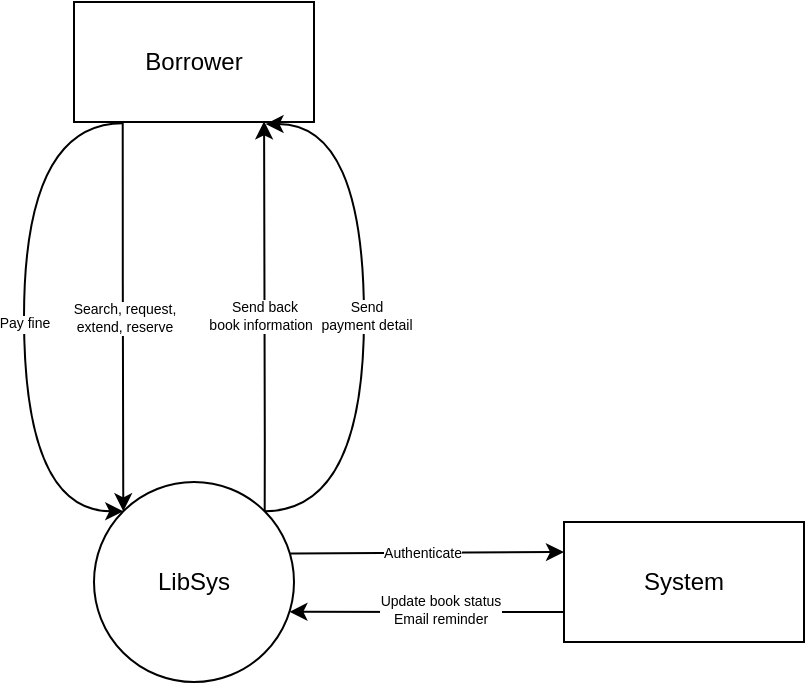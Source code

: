 <mxfile version="24.7.16">
  <diagram name="Page-1" id="CFMCbQsvI2kkK9DWasnY">
    <mxGraphModel dx="819" dy="422" grid="1" gridSize="10" guides="1" tooltips="1" connect="1" arrows="1" fold="1" page="1" pageScale="1" pageWidth="850" pageHeight="1100" math="0" shadow="0">
      <root>
        <mxCell id="0" />
        <mxCell id="1" parent="0" />
        <mxCell id="OyjHdzlQmHsCcurxc1R6-5" style="edgeStyle=orthogonalEdgeStyle;rounded=0;orthogonalLoop=1;jettySize=auto;html=1;exitX=0.203;exitY=1.006;exitDx=0;exitDy=0;entryX=0;entryY=0;entryDx=0;entryDy=0;exitPerimeter=0;" parent="1" source="OyjHdzlQmHsCcurxc1R6-2" target="OyjHdzlQmHsCcurxc1R6-1" edge="1">
          <mxGeometry relative="1" as="geometry">
            <mxPoint x="360.36" y="220" as="sourcePoint" />
            <mxPoint x="355.005" y="334.645" as="targetPoint" />
            <Array as="points">
              <mxPoint x="379" y="220" />
            </Array>
          </mxGeometry>
        </mxCell>
        <mxCell id="OyjHdzlQmHsCcurxc1R6-6" value="&lt;div style=&quot;font-size: 7px;&quot;&gt;Search, request, &lt;br&gt;extend, reserve&lt;/div&gt;" style="edgeLabel;html=1;align=center;verticalAlign=middle;resizable=0;points=[];" parent="OyjHdzlQmHsCcurxc1R6-5" vertex="1" connectable="0">
          <mxGeometry relative="1" as="geometry">
            <mxPoint as="offset" />
          </mxGeometry>
        </mxCell>
        <mxCell id="SwQY4FijEqjxK7WzBjNQ-2" style="edgeStyle=orthogonalEdgeStyle;rounded=0;orthogonalLoop=1;jettySize=auto;html=1;exitX=0.982;exitY=0.358;exitDx=0;exitDy=0;entryX=0;entryY=0.25;entryDx=0;entryDy=0;exitPerimeter=0;" parent="1" source="OyjHdzlQmHsCcurxc1R6-1" target="OyjHdzlQmHsCcurxc1R6-16" edge="1">
          <mxGeometry relative="1" as="geometry">
            <Array as="points">
              <mxPoint x="465" y="356" />
            </Array>
          </mxGeometry>
        </mxCell>
        <mxCell id="SwQY4FijEqjxK7WzBjNQ-4" value="Authenticate" style="edgeLabel;html=1;align=center;verticalAlign=middle;resizable=0;points=[];fontSize=7;" parent="SwQY4FijEqjxK7WzBjNQ-2" vertex="1" connectable="0">
          <mxGeometry x="-0.043" relative="1" as="geometry">
            <mxPoint as="offset" />
          </mxGeometry>
        </mxCell>
        <mxCell id="OyjHdzlQmHsCcurxc1R6-1" value="LibSys" style="ellipse;whiteSpace=wrap;html=1;" parent="1" vertex="1">
          <mxGeometry x="365" y="320" width="100" height="100" as="geometry" />
        </mxCell>
        <mxCell id="OyjHdzlQmHsCcurxc1R6-12" style="edgeStyle=orthogonalEdgeStyle;rounded=0;orthogonalLoop=1;jettySize=auto;html=1;exitX=0.203;exitY=1.011;exitDx=0;exitDy=0;entryX=0;entryY=0;entryDx=0;entryDy=0;curved=1;exitPerimeter=0;" parent="1" source="OyjHdzlQmHsCcurxc1R6-2" target="OyjHdzlQmHsCcurxc1R6-1" edge="1">
          <mxGeometry relative="1" as="geometry">
            <Array as="points">
              <mxPoint x="330" y="141" />
              <mxPoint x="330" y="335" />
            </Array>
          </mxGeometry>
        </mxCell>
        <mxCell id="OyjHdzlQmHsCcurxc1R6-13" value="Pay fine" style="edgeLabel;html=1;align=center;verticalAlign=middle;resizable=0;points=[];fontSize=7;" parent="OyjHdzlQmHsCcurxc1R6-12" vertex="1" connectable="0">
          <mxGeometry x="0.019" relative="1" as="geometry">
            <mxPoint as="offset" />
          </mxGeometry>
        </mxCell>
        <mxCell id="OyjHdzlQmHsCcurxc1R6-2" value="Borrower" style="rounded=0;whiteSpace=wrap;html=1;" parent="1" vertex="1">
          <mxGeometry x="355" y="80" width="120" height="60" as="geometry" />
        </mxCell>
        <mxCell id="OyjHdzlQmHsCcurxc1R6-9" style="edgeStyle=orthogonalEdgeStyle;rounded=0;orthogonalLoop=1;jettySize=auto;html=1;exitX=1;exitY=0;exitDx=0;exitDy=0;entryX=0.792;entryY=0.994;entryDx=0;entryDy=0;entryPerimeter=0;" parent="1" source="OyjHdzlQmHsCcurxc1R6-1" target="OyjHdzlQmHsCcurxc1R6-2" edge="1">
          <mxGeometry relative="1" as="geometry">
            <mxPoint x="450" y="230" as="targetPoint" />
            <Array as="points">
              <mxPoint x="450" y="300" />
              <mxPoint x="450" y="300" />
            </Array>
          </mxGeometry>
        </mxCell>
        <mxCell id="OyjHdzlQmHsCcurxc1R6-11" value="&lt;font style=&quot;font-size: 7px;&quot;&gt;Send back &lt;br style=&quot;font-size: 7px;&quot;&gt;book information&amp;nbsp;&amp;nbsp;&lt;/font&gt;" style="edgeLabel;html=1;align=center;verticalAlign=middle;resizable=0;points=[];fontSize=7;" parent="OyjHdzlQmHsCcurxc1R6-9" vertex="1" connectable="0">
          <mxGeometry y="1" relative="1" as="geometry">
            <mxPoint as="offset" />
          </mxGeometry>
        </mxCell>
        <mxCell id="OyjHdzlQmHsCcurxc1R6-14" style="edgeStyle=orthogonalEdgeStyle;rounded=0;orthogonalLoop=1;jettySize=auto;html=1;exitX=1;exitY=0;exitDx=0;exitDy=0;entryX=0.798;entryY=1.017;entryDx=0;entryDy=0;entryPerimeter=0;curved=1;" parent="1" source="OyjHdzlQmHsCcurxc1R6-1" target="OyjHdzlQmHsCcurxc1R6-2" edge="1">
          <mxGeometry relative="1" as="geometry">
            <Array as="points">
              <mxPoint x="500" y="335" />
              <mxPoint x="500" y="141" />
            </Array>
          </mxGeometry>
        </mxCell>
        <mxCell id="OyjHdzlQmHsCcurxc1R6-15" value="&lt;font style=&quot;font-size: 7px;&quot;&gt;Send &lt;br style=&quot;font-size: 7px;&quot;&gt;payment detail&lt;/font&gt;" style="edgeLabel;html=1;align=center;verticalAlign=middle;resizable=0;points=[];fontSize=7;" parent="OyjHdzlQmHsCcurxc1R6-14" vertex="1" connectable="0">
          <mxGeometry x="0.006" y="-1" relative="1" as="geometry">
            <mxPoint as="offset" />
          </mxGeometry>
        </mxCell>
        <mxCell id="OyjHdzlQmHsCcurxc1R6-16" value="System" style="rounded=0;whiteSpace=wrap;html=1;" parent="1" vertex="1">
          <mxGeometry x="600" y="340" width="120" height="60" as="geometry" />
        </mxCell>
        <mxCell id="SwQY4FijEqjxK7WzBjNQ-1" style="edgeStyle=orthogonalEdgeStyle;rounded=0;orthogonalLoop=1;jettySize=auto;html=1;exitX=0;exitY=0.75;exitDx=0;exitDy=0;entryX=0.977;entryY=0.649;entryDx=0;entryDy=0;entryPerimeter=0;" parent="1" source="OyjHdzlQmHsCcurxc1R6-16" target="OyjHdzlQmHsCcurxc1R6-1" edge="1">
          <mxGeometry relative="1" as="geometry" />
        </mxCell>
        <mxCell id="SwQY4FijEqjxK7WzBjNQ-3" value="Update book status&lt;br style=&quot;font-size: 7px;&quot;&gt;Email reminder" style="edgeLabel;html=1;align=center;verticalAlign=middle;resizable=0;points=[];fontSize=7;" parent="SwQY4FijEqjxK7WzBjNQ-1" vertex="1" connectable="0">
          <mxGeometry x="-0.073" y="-1" relative="1" as="geometry">
            <mxPoint x="1" as="offset" />
          </mxGeometry>
        </mxCell>
      </root>
    </mxGraphModel>
  </diagram>
</mxfile>
